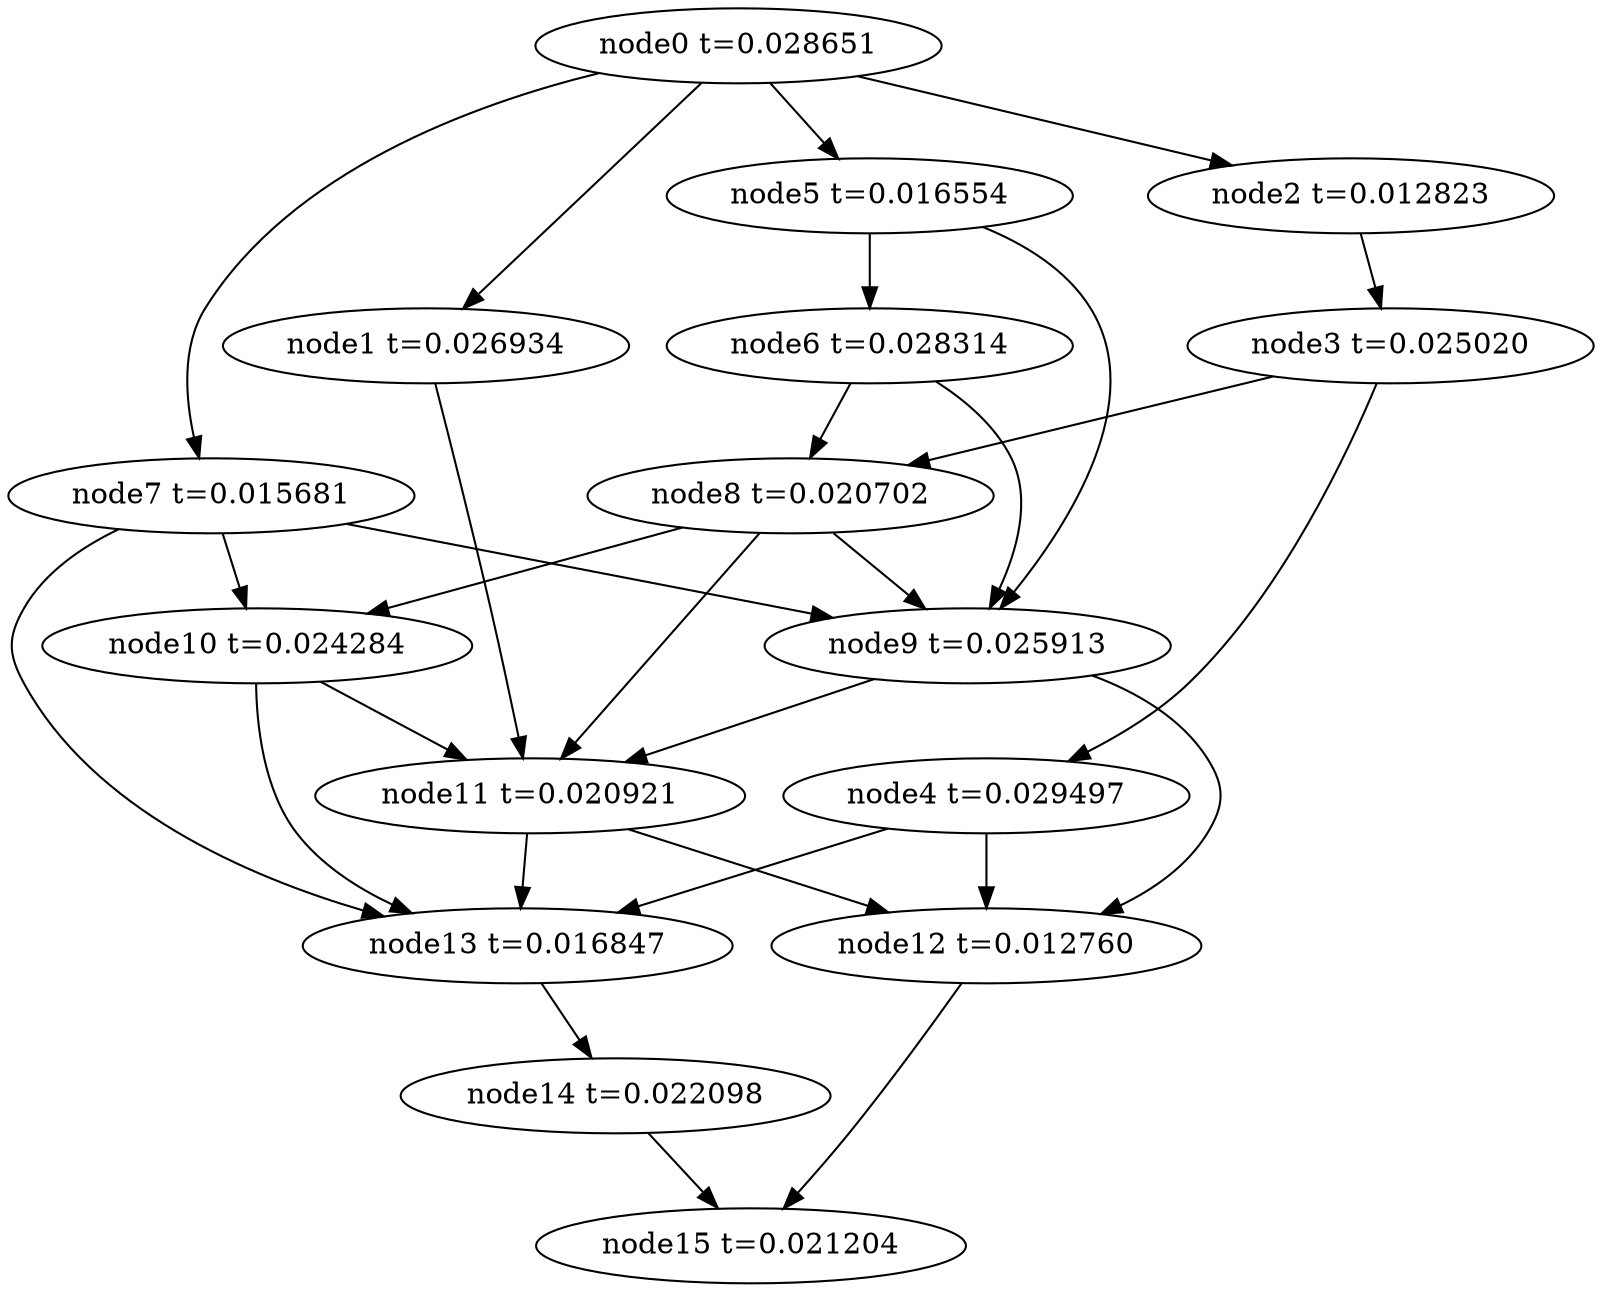 digraph g{
	node15[label="node15 t=0.021204"]
	node14 -> node15
	node14[label="node14 t=0.022098"];
	node13 -> node14
	node13[label="node13 t=0.016847"];
	node12 -> node15
	node12[label="node12 t=0.012760"];
	node11 -> node13
	node11 -> node12
	node11[label="node11 t=0.020921"];
	node10 -> node13
	node10 -> node11
	node10[label="node10 t=0.024284"];
	node9 -> node12
	node9 -> node11
	node9[label="node9 t=0.025913"];
	node8 -> node11
	node8 -> node10
	node8 -> node9
	node8[label="node8 t=0.020702"];
	node7 -> node13
	node7 -> node10
	node7 -> node9
	node7[label="node7 t=0.015681"];
	node6 -> node9
	node6 -> node8
	node6[label="node6 t=0.028314"];
	node5 -> node9
	node5 -> node6
	node5[label="node5 t=0.016554"];
	node4 -> node13
	node4 -> node12
	node4[label="node4 t=0.029497"];
	node3 -> node8
	node3 -> node4
	node3[label="node3 t=0.025020"];
	node2 -> node3
	node2[label="node2 t=0.012823"];
	node1 -> node11
	node1[label="node1 t=0.026934"];
	node0 -> node7
	node0 -> node5
	node0 -> node2
	node0 -> node1
	node0[label="node0 t=0.028651"];
}
